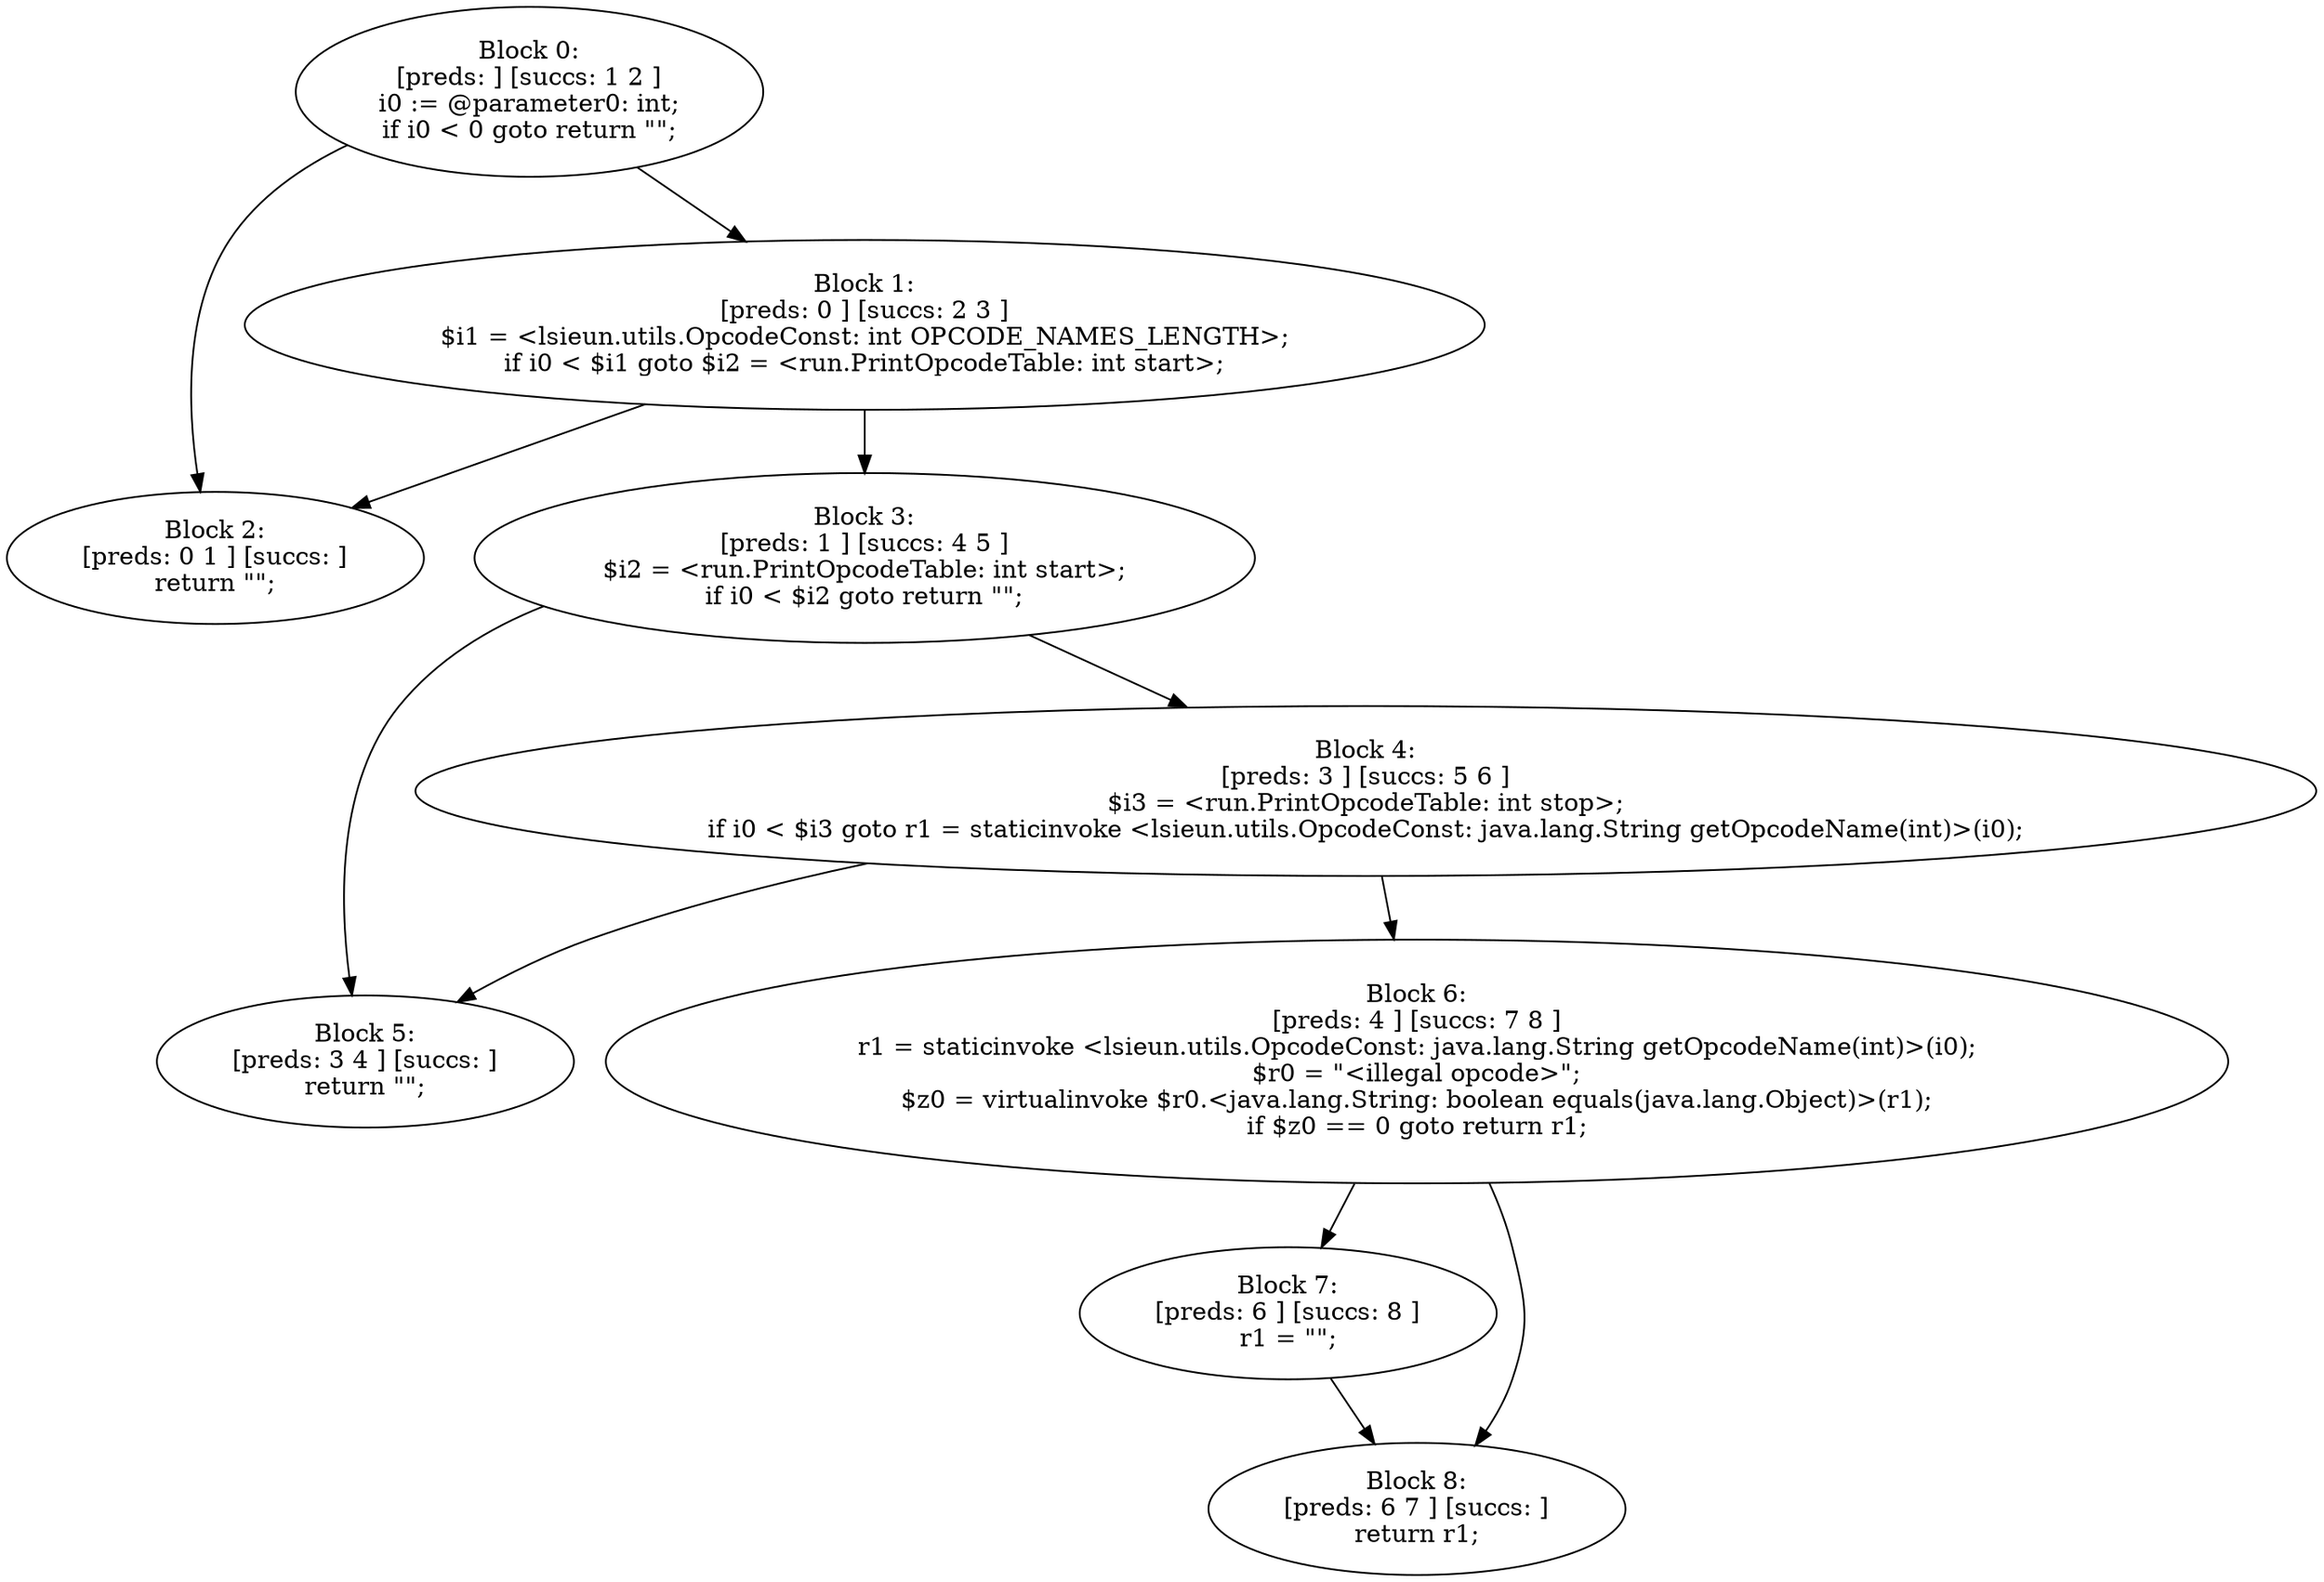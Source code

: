 digraph "unitGraph" {
    "Block 0:
[preds: ] [succs: 1 2 ]
i0 := @parameter0: int;
if i0 < 0 goto return \"\";
"
    "Block 1:
[preds: 0 ] [succs: 2 3 ]
$i1 = <lsieun.utils.OpcodeConst: int OPCODE_NAMES_LENGTH>;
if i0 < $i1 goto $i2 = <run.PrintOpcodeTable: int start>;
"
    "Block 2:
[preds: 0 1 ] [succs: ]
return \"\";
"
    "Block 3:
[preds: 1 ] [succs: 4 5 ]
$i2 = <run.PrintOpcodeTable: int start>;
if i0 < $i2 goto return \"\";
"
    "Block 4:
[preds: 3 ] [succs: 5 6 ]
$i3 = <run.PrintOpcodeTable: int stop>;
if i0 < $i3 goto r1 = staticinvoke <lsieun.utils.OpcodeConst: java.lang.String getOpcodeName(int)>(i0);
"
    "Block 5:
[preds: 3 4 ] [succs: ]
return \"\";
"
    "Block 6:
[preds: 4 ] [succs: 7 8 ]
r1 = staticinvoke <lsieun.utils.OpcodeConst: java.lang.String getOpcodeName(int)>(i0);
$r0 = \"<illegal opcode>\";
$z0 = virtualinvoke $r0.<java.lang.String: boolean equals(java.lang.Object)>(r1);
if $z0 == 0 goto return r1;
"
    "Block 7:
[preds: 6 ] [succs: 8 ]
r1 = \"\";
"
    "Block 8:
[preds: 6 7 ] [succs: ]
return r1;
"
    "Block 0:
[preds: ] [succs: 1 2 ]
i0 := @parameter0: int;
if i0 < 0 goto return \"\";
"->"Block 1:
[preds: 0 ] [succs: 2 3 ]
$i1 = <lsieun.utils.OpcodeConst: int OPCODE_NAMES_LENGTH>;
if i0 < $i1 goto $i2 = <run.PrintOpcodeTable: int start>;
";
    "Block 0:
[preds: ] [succs: 1 2 ]
i0 := @parameter0: int;
if i0 < 0 goto return \"\";
"->"Block 2:
[preds: 0 1 ] [succs: ]
return \"\";
";
    "Block 1:
[preds: 0 ] [succs: 2 3 ]
$i1 = <lsieun.utils.OpcodeConst: int OPCODE_NAMES_LENGTH>;
if i0 < $i1 goto $i2 = <run.PrintOpcodeTable: int start>;
"->"Block 2:
[preds: 0 1 ] [succs: ]
return \"\";
";
    "Block 1:
[preds: 0 ] [succs: 2 3 ]
$i1 = <lsieun.utils.OpcodeConst: int OPCODE_NAMES_LENGTH>;
if i0 < $i1 goto $i2 = <run.PrintOpcodeTable: int start>;
"->"Block 3:
[preds: 1 ] [succs: 4 5 ]
$i2 = <run.PrintOpcodeTable: int start>;
if i0 < $i2 goto return \"\";
";
    "Block 3:
[preds: 1 ] [succs: 4 5 ]
$i2 = <run.PrintOpcodeTable: int start>;
if i0 < $i2 goto return \"\";
"->"Block 4:
[preds: 3 ] [succs: 5 6 ]
$i3 = <run.PrintOpcodeTable: int stop>;
if i0 < $i3 goto r1 = staticinvoke <lsieun.utils.OpcodeConst: java.lang.String getOpcodeName(int)>(i0);
";
    "Block 3:
[preds: 1 ] [succs: 4 5 ]
$i2 = <run.PrintOpcodeTable: int start>;
if i0 < $i2 goto return \"\";
"->"Block 5:
[preds: 3 4 ] [succs: ]
return \"\";
";
    "Block 4:
[preds: 3 ] [succs: 5 6 ]
$i3 = <run.PrintOpcodeTable: int stop>;
if i0 < $i3 goto r1 = staticinvoke <lsieun.utils.OpcodeConst: java.lang.String getOpcodeName(int)>(i0);
"->"Block 5:
[preds: 3 4 ] [succs: ]
return \"\";
";
    "Block 4:
[preds: 3 ] [succs: 5 6 ]
$i3 = <run.PrintOpcodeTable: int stop>;
if i0 < $i3 goto r1 = staticinvoke <lsieun.utils.OpcodeConst: java.lang.String getOpcodeName(int)>(i0);
"->"Block 6:
[preds: 4 ] [succs: 7 8 ]
r1 = staticinvoke <lsieun.utils.OpcodeConst: java.lang.String getOpcodeName(int)>(i0);
$r0 = \"<illegal opcode>\";
$z0 = virtualinvoke $r0.<java.lang.String: boolean equals(java.lang.Object)>(r1);
if $z0 == 0 goto return r1;
";
    "Block 6:
[preds: 4 ] [succs: 7 8 ]
r1 = staticinvoke <lsieun.utils.OpcodeConst: java.lang.String getOpcodeName(int)>(i0);
$r0 = \"<illegal opcode>\";
$z0 = virtualinvoke $r0.<java.lang.String: boolean equals(java.lang.Object)>(r1);
if $z0 == 0 goto return r1;
"->"Block 7:
[preds: 6 ] [succs: 8 ]
r1 = \"\";
";
    "Block 6:
[preds: 4 ] [succs: 7 8 ]
r1 = staticinvoke <lsieun.utils.OpcodeConst: java.lang.String getOpcodeName(int)>(i0);
$r0 = \"<illegal opcode>\";
$z0 = virtualinvoke $r0.<java.lang.String: boolean equals(java.lang.Object)>(r1);
if $z0 == 0 goto return r1;
"->"Block 8:
[preds: 6 7 ] [succs: ]
return r1;
";
    "Block 7:
[preds: 6 ] [succs: 8 ]
r1 = \"\";
"->"Block 8:
[preds: 6 7 ] [succs: ]
return r1;
";
}

